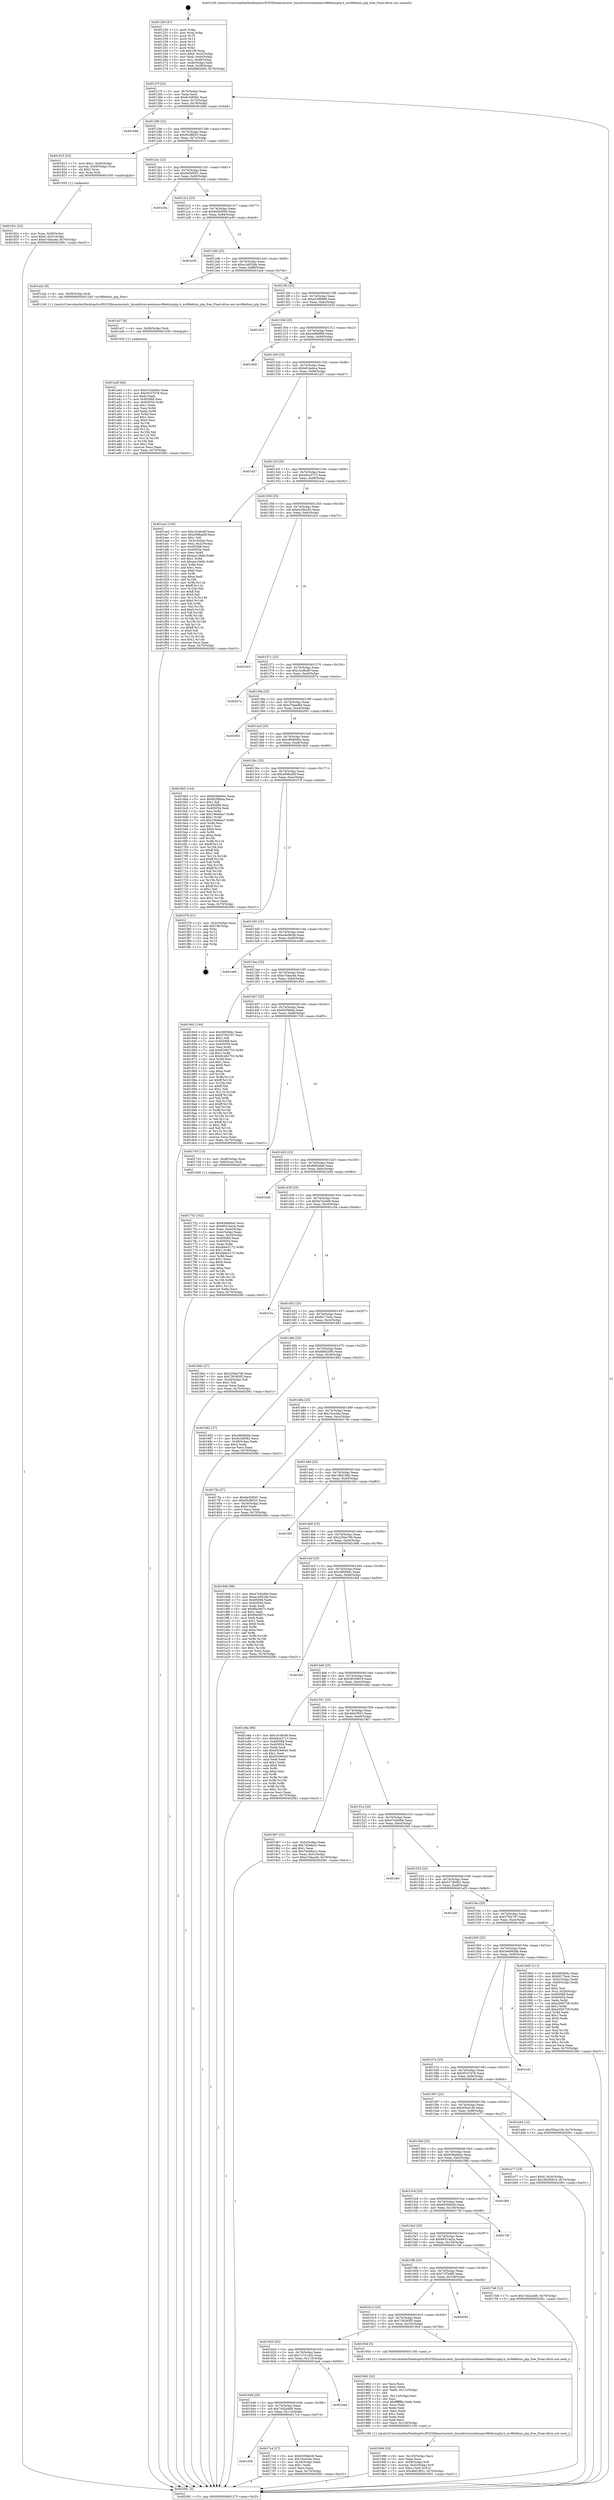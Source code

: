 digraph "0x401250" {
  label = "0x401250 (/mnt/c/Users/mathe/Desktop/tcc/POCII/binaries/extr_linuxdriversnetdsamv88e6xxxptp.h_mv88e6xxx_ptp_free_Final-ollvm.out::main(0))"
  labelloc = "t"
  node[shape=record]

  Entry [label="",width=0.3,height=0.3,shape=circle,fillcolor=black,style=filled]
  "0x40127f" [label="{
     0x40127f [23]\l
     | [instrs]\l
     &nbsp;&nbsp;0x40127f \<+3\>: mov -0x70(%rbp),%eax\l
     &nbsp;&nbsp;0x401282 \<+2\>: mov %eax,%ecx\l
     &nbsp;&nbsp;0x401284 \<+6\>: sub $0x8c3df382,%ecx\l
     &nbsp;&nbsp;0x40128a \<+3\>: mov %eax,-0x74(%rbp)\l
     &nbsp;&nbsp;0x40128d \<+3\>: mov %ecx,-0x78(%rbp)\l
     &nbsp;&nbsp;0x401290 \<+6\>: je 000000000040169d \<main+0x44d\>\l
  }"]
  "0x40169d" [label="{
     0x40169d\l
  }", style=dashed]
  "0x401296" [label="{
     0x401296 [22]\l
     | [instrs]\l
     &nbsp;&nbsp;0x401296 \<+5\>: jmp 000000000040129b \<main+0x4b\>\l
     &nbsp;&nbsp;0x40129b \<+3\>: mov -0x74(%rbp),%eax\l
     &nbsp;&nbsp;0x40129e \<+5\>: sub $0x95cf8053,%eax\l
     &nbsp;&nbsp;0x4012a3 \<+3\>: mov %eax,-0x7c(%rbp)\l
     &nbsp;&nbsp;0x4012a6 \<+6\>: je 0000000000401815 \<main+0x5c5\>\l
  }"]
  Exit [label="",width=0.3,height=0.3,shape=circle,fillcolor=black,style=filled,peripheries=2]
  "0x401815" [label="{
     0x401815 [23]\l
     | [instrs]\l
     &nbsp;&nbsp;0x401815 \<+7\>: movl $0x1,-0x50(%rbp)\l
     &nbsp;&nbsp;0x40181c \<+4\>: movslq -0x50(%rbp),%rax\l
     &nbsp;&nbsp;0x401820 \<+4\>: shl $0x2,%rax\l
     &nbsp;&nbsp;0x401824 \<+3\>: mov %rax,%rdi\l
     &nbsp;&nbsp;0x401827 \<+5\>: call 0000000000401050 \<malloc@plt\>\l
     | [calls]\l
     &nbsp;&nbsp;0x401050 \{1\} (unknown)\l
  }"]
  "0x4012ac" [label="{
     0x4012ac [22]\l
     | [instrs]\l
     &nbsp;&nbsp;0x4012ac \<+5\>: jmp 00000000004012b1 \<main+0x61\>\l
     &nbsp;&nbsp;0x4012b1 \<+3\>: mov -0x74(%rbp),%eax\l
     &nbsp;&nbsp;0x4012b4 \<+5\>: sub $0x9a5095f1,%eax\l
     &nbsp;&nbsp;0x4012b9 \<+3\>: mov %eax,-0x80(%rbp)\l
     &nbsp;&nbsp;0x4012bc \<+6\>: je 0000000000401e5a \<main+0xc0a\>\l
  }"]
  "0x401a40" [label="{
     0x401a40 [84]\l
     | [instrs]\l
     &nbsp;&nbsp;0x401a40 \<+5\>: mov $0x47e2bd0e,%eax\l
     &nbsp;&nbsp;0x401a45 \<+5\>: mov $0x5f107b78,%ecx\l
     &nbsp;&nbsp;0x401a4a \<+2\>: xor %edx,%edx\l
     &nbsp;&nbsp;0x401a4c \<+7\>: mov 0x405068,%esi\l
     &nbsp;&nbsp;0x401a53 \<+8\>: mov 0x405054,%r8d\l
     &nbsp;&nbsp;0x401a5b \<+3\>: sub $0x1,%edx\l
     &nbsp;&nbsp;0x401a5e \<+3\>: mov %esi,%r9d\l
     &nbsp;&nbsp;0x401a61 \<+3\>: add %edx,%r9d\l
     &nbsp;&nbsp;0x401a64 \<+4\>: imul %r9d,%esi\l
     &nbsp;&nbsp;0x401a68 \<+3\>: and $0x1,%esi\l
     &nbsp;&nbsp;0x401a6b \<+3\>: cmp $0x0,%esi\l
     &nbsp;&nbsp;0x401a6e \<+4\>: sete %r10b\l
     &nbsp;&nbsp;0x401a72 \<+4\>: cmp $0xa,%r8d\l
     &nbsp;&nbsp;0x401a76 \<+4\>: setl %r11b\l
     &nbsp;&nbsp;0x401a7a \<+3\>: mov %r10b,%bl\l
     &nbsp;&nbsp;0x401a7d \<+3\>: and %r11b,%bl\l
     &nbsp;&nbsp;0x401a80 \<+3\>: xor %r11b,%r10b\l
     &nbsp;&nbsp;0x401a83 \<+3\>: or %r10b,%bl\l
     &nbsp;&nbsp;0x401a86 \<+3\>: test $0x1,%bl\l
     &nbsp;&nbsp;0x401a89 \<+3\>: cmovne %ecx,%eax\l
     &nbsp;&nbsp;0x401a8c \<+3\>: mov %eax,-0x70(%rbp)\l
     &nbsp;&nbsp;0x401a8f \<+5\>: jmp 0000000000402081 \<main+0xe31\>\l
  }"]
  "0x401e5a" [label="{
     0x401e5a\l
  }", style=dashed]
  "0x4012c2" [label="{
     0x4012c2 [25]\l
     | [instrs]\l
     &nbsp;&nbsp;0x4012c2 \<+5\>: jmp 00000000004012c7 \<main+0x77\>\l
     &nbsp;&nbsp;0x4012c7 \<+3\>: mov -0x74(%rbp),%eax\l
     &nbsp;&nbsp;0x4012ca \<+5\>: sub $0x9e5b5f30,%eax\l
     &nbsp;&nbsp;0x4012cf \<+6\>: mov %eax,-0x84(%rbp)\l
     &nbsp;&nbsp;0x4012d5 \<+6\>: je 0000000000401e30 \<main+0xbe0\>\l
  }"]
  "0x401a37" [label="{
     0x401a37 [9]\l
     | [instrs]\l
     &nbsp;&nbsp;0x401a37 \<+4\>: mov -0x58(%rbp),%rdi\l
     &nbsp;&nbsp;0x401a3b \<+5\>: call 0000000000401030 \<free@plt\>\l
     | [calls]\l
     &nbsp;&nbsp;0x401030 \{1\} (unknown)\l
  }"]
  "0x401e30" [label="{
     0x401e30\l
  }", style=dashed]
  "0x4012db" [label="{
     0x4012db [25]\l
     | [instrs]\l
     &nbsp;&nbsp;0x4012db \<+5\>: jmp 00000000004012e0 \<main+0x90\>\l
     &nbsp;&nbsp;0x4012e0 \<+3\>: mov -0x74(%rbp),%eax\l
     &nbsp;&nbsp;0x4012e3 \<+5\>: sub $0xa1e952db,%eax\l
     &nbsp;&nbsp;0x4012e8 \<+6\>: mov %eax,-0x88(%rbp)\l
     &nbsp;&nbsp;0x4012ee \<+6\>: je 0000000000401a2e \<main+0x7de\>\l
  }"]
  "0x401996" [label="{
     0x401996 [33]\l
     | [instrs]\l
     &nbsp;&nbsp;0x401996 \<+6\>: mov -0x120(%rbp),%ecx\l
     &nbsp;&nbsp;0x40199c \<+3\>: imul %eax,%ecx\l
     &nbsp;&nbsp;0x40199f \<+4\>: mov -0x58(%rbp),%r8\l
     &nbsp;&nbsp;0x4019a3 \<+4\>: movslq -0x5c(%rbp),%r9\l
     &nbsp;&nbsp;0x4019a7 \<+4\>: mov %ecx,(%r8,%r9,4)\l
     &nbsp;&nbsp;0x4019ab \<+7\>: movl $0x46d1f831,-0x70(%rbp)\l
     &nbsp;&nbsp;0x4019b2 \<+5\>: jmp 0000000000402081 \<main+0xe31\>\l
  }"]
  "0x401a2e" [label="{
     0x401a2e [9]\l
     | [instrs]\l
     &nbsp;&nbsp;0x401a2e \<+4\>: mov -0x58(%rbp),%rdi\l
     &nbsp;&nbsp;0x401a32 \<+5\>: call 0000000000401240 \<mv88e6xxx_ptp_free\>\l
     | [calls]\l
     &nbsp;&nbsp;0x401240 \{1\} (/mnt/c/Users/mathe/Desktop/tcc/POCII/binaries/extr_linuxdriversnetdsamv88e6xxxptp.h_mv88e6xxx_ptp_free_Final-ollvm.out::mv88e6xxx_ptp_free)\l
  }"]
  "0x4012f4" [label="{
     0x4012f4 [25]\l
     | [instrs]\l
     &nbsp;&nbsp;0x4012f4 \<+5\>: jmp 00000000004012f9 \<main+0xa9\>\l
     &nbsp;&nbsp;0x4012f9 \<+3\>: mov -0x74(%rbp),%eax\l
     &nbsp;&nbsp;0x4012fc \<+5\>: sub $0xa5388998,%eax\l
     &nbsp;&nbsp;0x401301 \<+6\>: mov %eax,-0x8c(%rbp)\l
     &nbsp;&nbsp;0x401307 \<+6\>: je 0000000000401d33 \<main+0xae3\>\l
  }"]
  "0x401962" [label="{
     0x401962 [52]\l
     | [instrs]\l
     &nbsp;&nbsp;0x401962 \<+2\>: xor %ecx,%ecx\l
     &nbsp;&nbsp;0x401964 \<+5\>: mov $0x2,%edx\l
     &nbsp;&nbsp;0x401969 \<+6\>: mov %edx,-0x11c(%rbp)\l
     &nbsp;&nbsp;0x40196f \<+1\>: cltd\l
     &nbsp;&nbsp;0x401970 \<+6\>: mov -0x11c(%rbp),%esi\l
     &nbsp;&nbsp;0x401976 \<+2\>: idiv %esi\l
     &nbsp;&nbsp;0x401978 \<+6\>: imul $0xfffffffe,%edx,%edx\l
     &nbsp;&nbsp;0x40197e \<+2\>: mov %ecx,%edi\l
     &nbsp;&nbsp;0x401980 \<+2\>: sub %edx,%edi\l
     &nbsp;&nbsp;0x401982 \<+2\>: mov %ecx,%edx\l
     &nbsp;&nbsp;0x401984 \<+3\>: sub $0x1,%edx\l
     &nbsp;&nbsp;0x401987 \<+2\>: add %edx,%edi\l
     &nbsp;&nbsp;0x401989 \<+2\>: sub %edi,%ecx\l
     &nbsp;&nbsp;0x40198b \<+6\>: mov %ecx,-0x120(%rbp)\l
     &nbsp;&nbsp;0x401991 \<+5\>: call 0000000000401160 \<next_i\>\l
     | [calls]\l
     &nbsp;&nbsp;0x401160 \{1\} (/mnt/c/Users/mathe/Desktop/tcc/POCII/binaries/extr_linuxdriversnetdsamv88e6xxxptp.h_mv88e6xxx_ptp_free_Final-ollvm.out::next_i)\l
  }"]
  "0x401d33" [label="{
     0x401d33\l
  }", style=dashed]
  "0x40130d" [label="{
     0x40130d [25]\l
     | [instrs]\l
     &nbsp;&nbsp;0x40130d \<+5\>: jmp 0000000000401312 \<main+0xc2\>\l
     &nbsp;&nbsp;0x401312 \<+3\>: mov -0x74(%rbp),%eax\l
     &nbsp;&nbsp;0x401315 \<+5\>: sub $0xae9fd986,%eax\l
     &nbsp;&nbsp;0x40131a \<+6\>: mov %eax,-0x90(%rbp)\l
     &nbsp;&nbsp;0x401320 \<+6\>: je 0000000000401bb9 \<main+0x969\>\l
  }"]
  "0x40182c" [label="{
     0x40182c [23]\l
     | [instrs]\l
     &nbsp;&nbsp;0x40182c \<+4\>: mov %rax,-0x58(%rbp)\l
     &nbsp;&nbsp;0x401830 \<+7\>: movl $0x0,-0x5c(%rbp)\l
     &nbsp;&nbsp;0x401837 \<+7\>: movl $0xe7d4acdd,-0x70(%rbp)\l
     &nbsp;&nbsp;0x40183e \<+5\>: jmp 0000000000402081 \<main+0xe31\>\l
  }"]
  "0x401bb9" [label="{
     0x401bb9\l
  }", style=dashed]
  "0x401326" [label="{
     0x401326 [25]\l
     | [instrs]\l
     &nbsp;&nbsp;0x401326 \<+5\>: jmp 000000000040132b \<main+0xdb\>\l
     &nbsp;&nbsp;0x40132b \<+3\>: mov -0x74(%rbp),%eax\l
     &nbsp;&nbsp;0x40132e \<+5\>: sub $0xb81be6ca,%eax\l
     &nbsp;&nbsp;0x401333 \<+6\>: mov %eax,-0x94(%rbp)\l
     &nbsp;&nbsp;0x401339 \<+6\>: je 0000000000401d27 \<main+0xad7\>\l
  }"]
  "0x40165f" [label="{
     0x40165f\l
  }", style=dashed]
  "0x401d27" [label="{
     0x401d27\l
  }", style=dashed]
  "0x40133f" [label="{
     0x40133f [25]\l
     | [instrs]\l
     &nbsp;&nbsp;0x40133f \<+5\>: jmp 0000000000401344 \<main+0xf4\>\l
     &nbsp;&nbsp;0x401344 \<+3\>: mov -0x74(%rbp),%eax\l
     &nbsp;&nbsp;0x401347 \<+5\>: sub $0xb9ce3713,%eax\l
     &nbsp;&nbsp;0x40134c \<+6\>: mov %eax,-0x98(%rbp)\l
     &nbsp;&nbsp;0x401352 \<+6\>: je 0000000000401ee2 \<main+0xc92\>\l
  }"]
  "0x4017c4" [label="{
     0x4017c4 [27]\l
     | [instrs]\l
     &nbsp;&nbsp;0x4017c4 \<+5\>: mov $0x6559de36,%eax\l
     &nbsp;&nbsp;0x4017c9 \<+5\>: mov $0x16ce3da,%ecx\l
     &nbsp;&nbsp;0x4017ce \<+3\>: mov -0x34(%rbp),%edx\l
     &nbsp;&nbsp;0x4017d1 \<+3\>: cmp $0x1,%edx\l
     &nbsp;&nbsp;0x4017d4 \<+3\>: cmovl %ecx,%eax\l
     &nbsp;&nbsp;0x4017d7 \<+3\>: mov %eax,-0x70(%rbp)\l
     &nbsp;&nbsp;0x4017da \<+5\>: jmp 0000000000402081 \<main+0xe31\>\l
  }"]
  "0x401ee2" [label="{
     0x401ee2 [150]\l
     | [instrs]\l
     &nbsp;&nbsp;0x401ee2 \<+5\>: mov $0xc3cdfcd9,%eax\l
     &nbsp;&nbsp;0x401ee7 \<+5\>: mov $0xe098ad5f,%ecx\l
     &nbsp;&nbsp;0x401eec \<+2\>: mov $0x1,%dl\l
     &nbsp;&nbsp;0x401eee \<+3\>: mov -0x3c(%rbp),%esi\l
     &nbsp;&nbsp;0x401ef1 \<+3\>: mov %esi,-0x2c(%rbp)\l
     &nbsp;&nbsp;0x401ef4 \<+7\>: mov 0x405068,%esi\l
     &nbsp;&nbsp;0x401efb \<+7\>: mov 0x405054,%edi\l
     &nbsp;&nbsp;0x401f02 \<+3\>: mov %esi,%r8d\l
     &nbsp;&nbsp;0x401f05 \<+7\>: add $0xace1f4db,%r8d\l
     &nbsp;&nbsp;0x401f0c \<+4\>: sub $0x1,%r8d\l
     &nbsp;&nbsp;0x401f10 \<+7\>: sub $0xace1f4db,%r8d\l
     &nbsp;&nbsp;0x401f17 \<+4\>: imul %r8d,%esi\l
     &nbsp;&nbsp;0x401f1b \<+3\>: and $0x1,%esi\l
     &nbsp;&nbsp;0x401f1e \<+3\>: cmp $0x0,%esi\l
     &nbsp;&nbsp;0x401f21 \<+4\>: sete %r9b\l
     &nbsp;&nbsp;0x401f25 \<+3\>: cmp $0xa,%edi\l
     &nbsp;&nbsp;0x401f28 \<+4\>: setl %r10b\l
     &nbsp;&nbsp;0x401f2c \<+3\>: mov %r9b,%r11b\l
     &nbsp;&nbsp;0x401f2f \<+4\>: xor $0xff,%r11b\l
     &nbsp;&nbsp;0x401f33 \<+3\>: mov %r10b,%bl\l
     &nbsp;&nbsp;0x401f36 \<+3\>: xor $0xff,%bl\l
     &nbsp;&nbsp;0x401f39 \<+3\>: xor $0x0,%dl\l
     &nbsp;&nbsp;0x401f3c \<+3\>: mov %r11b,%r14b\l
     &nbsp;&nbsp;0x401f3f \<+4\>: and $0x0,%r14b\l
     &nbsp;&nbsp;0x401f43 \<+3\>: and %dl,%r9b\l
     &nbsp;&nbsp;0x401f46 \<+3\>: mov %bl,%r15b\l
     &nbsp;&nbsp;0x401f49 \<+4\>: and $0x0,%r15b\l
     &nbsp;&nbsp;0x401f4d \<+3\>: and %dl,%r10b\l
     &nbsp;&nbsp;0x401f50 \<+3\>: or %r9b,%r14b\l
     &nbsp;&nbsp;0x401f53 \<+3\>: or %r10b,%r15b\l
     &nbsp;&nbsp;0x401f56 \<+3\>: xor %r15b,%r14b\l
     &nbsp;&nbsp;0x401f59 \<+3\>: or %bl,%r11b\l
     &nbsp;&nbsp;0x401f5c \<+4\>: xor $0xff,%r11b\l
     &nbsp;&nbsp;0x401f60 \<+3\>: or $0x0,%dl\l
     &nbsp;&nbsp;0x401f63 \<+3\>: and %dl,%r11b\l
     &nbsp;&nbsp;0x401f66 \<+3\>: or %r11b,%r14b\l
     &nbsp;&nbsp;0x401f69 \<+4\>: test $0x1,%r14b\l
     &nbsp;&nbsp;0x401f6d \<+3\>: cmovne %ecx,%eax\l
     &nbsp;&nbsp;0x401f70 \<+3\>: mov %eax,-0x70(%rbp)\l
     &nbsp;&nbsp;0x401f73 \<+5\>: jmp 0000000000402081 \<main+0xe31\>\l
  }"]
  "0x401358" [label="{
     0x401358 [25]\l
     | [instrs]\l
     &nbsp;&nbsp;0x401358 \<+5\>: jmp 000000000040135d \<main+0x10d\>\l
     &nbsp;&nbsp;0x40135d \<+3\>: mov -0x74(%rbp),%eax\l
     &nbsp;&nbsp;0x401360 \<+5\>: sub $0xbc29e345,%eax\l
     &nbsp;&nbsp;0x401365 \<+6\>: mov %eax,-0x9c(%rbp)\l
     &nbsp;&nbsp;0x40136b \<+6\>: je 0000000000401dc3 \<main+0xb73\>\l
  }"]
  "0x401646" [label="{
     0x401646 [25]\l
     | [instrs]\l
     &nbsp;&nbsp;0x401646 \<+5\>: jmp 000000000040164b \<main+0x3fb\>\l
     &nbsp;&nbsp;0x40164b \<+3\>: mov -0x74(%rbp),%eax\l
     &nbsp;&nbsp;0x40164e \<+5\>: sub $0x7d42a4d6,%eax\l
     &nbsp;&nbsp;0x401653 \<+6\>: mov %eax,-0x114(%rbp)\l
     &nbsp;&nbsp;0x401659 \<+6\>: je 00000000004017c4 \<main+0x574\>\l
  }"]
  "0x401dc3" [label="{
     0x401dc3\l
  }", style=dashed]
  "0x401371" [label="{
     0x401371 [25]\l
     | [instrs]\l
     &nbsp;&nbsp;0x401371 \<+5\>: jmp 0000000000401376 \<main+0x126\>\l
     &nbsp;&nbsp;0x401376 \<+3\>: mov -0x74(%rbp),%eax\l
     &nbsp;&nbsp;0x401379 \<+5\>: sub $0xc3cdfcd9,%eax\l
     &nbsp;&nbsp;0x40137e \<+6\>: mov %eax,-0xa0(%rbp)\l
     &nbsp;&nbsp;0x401384 \<+6\>: je 000000000040207a \<main+0xe2a\>\l
  }"]
  "0x401bad" [label="{
     0x401bad\l
  }", style=dashed]
  "0x40207a" [label="{
     0x40207a\l
  }", style=dashed]
  "0x40138a" [label="{
     0x40138a [25]\l
     | [instrs]\l
     &nbsp;&nbsp;0x40138a \<+5\>: jmp 000000000040138f \<main+0x13f\>\l
     &nbsp;&nbsp;0x40138f \<+3\>: mov -0x74(%rbp),%eax\l
     &nbsp;&nbsp;0x401392 \<+5\>: sub $0xc70aad9d,%eax\l
     &nbsp;&nbsp;0x401397 \<+6\>: mov %eax,-0xa4(%rbp)\l
     &nbsp;&nbsp;0x40139d \<+6\>: je 0000000000402001 \<main+0xdb1\>\l
  }"]
  "0x40162d" [label="{
     0x40162d [25]\l
     | [instrs]\l
     &nbsp;&nbsp;0x40162d \<+5\>: jmp 0000000000401632 \<main+0x3e2\>\l
     &nbsp;&nbsp;0x401632 \<+3\>: mov -0x74(%rbp),%eax\l
     &nbsp;&nbsp;0x401635 \<+5\>: sub $0x7c7514cb,%eax\l
     &nbsp;&nbsp;0x40163a \<+6\>: mov %eax,-0x110(%rbp)\l
     &nbsp;&nbsp;0x401640 \<+6\>: je 0000000000401bad \<main+0x95d\>\l
  }"]
  "0x402001" [label="{
     0x402001\l
  }", style=dashed]
  "0x4013a3" [label="{
     0x4013a3 [25]\l
     | [instrs]\l
     &nbsp;&nbsp;0x4013a3 \<+5\>: jmp 00000000004013a8 \<main+0x158\>\l
     &nbsp;&nbsp;0x4013a8 \<+3\>: mov -0x74(%rbp),%eax\l
     &nbsp;&nbsp;0x4013ab \<+5\>: sub $0xc8640d0e,%eax\l
     &nbsp;&nbsp;0x4013b0 \<+6\>: mov %eax,-0xa8(%rbp)\l
     &nbsp;&nbsp;0x4013b6 \<+6\>: je 00000000004016b5 \<main+0x465\>\l
  }"]
  "0x40195d" [label="{
     0x40195d [5]\l
     | [instrs]\l
     &nbsp;&nbsp;0x40195d \<+5\>: call 0000000000401160 \<next_i\>\l
     | [calls]\l
     &nbsp;&nbsp;0x401160 \{1\} (/mnt/c/Users/mathe/Desktop/tcc/POCII/binaries/extr_linuxdriversnetdsamv88e6xxxptp.h_mv88e6xxx_ptp_free_Final-ollvm.out::next_i)\l
  }"]
  "0x4016b5" [label="{
     0x4016b5 [144]\l
     | [instrs]\l
     &nbsp;&nbsp;0x4016b5 \<+5\>: mov $0x638ab64c,%eax\l
     &nbsp;&nbsp;0x4016ba \<+5\>: mov $0xf42f9d4a,%ecx\l
     &nbsp;&nbsp;0x4016bf \<+2\>: mov $0x1,%dl\l
     &nbsp;&nbsp;0x4016c1 \<+7\>: mov 0x405068,%esi\l
     &nbsp;&nbsp;0x4016c8 \<+7\>: mov 0x405054,%edi\l
     &nbsp;&nbsp;0x4016cf \<+3\>: mov %esi,%r8d\l
     &nbsp;&nbsp;0x4016d2 \<+7\>: add $0x106a8aa7,%r8d\l
     &nbsp;&nbsp;0x4016d9 \<+4\>: sub $0x1,%r8d\l
     &nbsp;&nbsp;0x4016dd \<+7\>: sub $0x106a8aa7,%r8d\l
     &nbsp;&nbsp;0x4016e4 \<+4\>: imul %r8d,%esi\l
     &nbsp;&nbsp;0x4016e8 \<+3\>: and $0x1,%esi\l
     &nbsp;&nbsp;0x4016eb \<+3\>: cmp $0x0,%esi\l
     &nbsp;&nbsp;0x4016ee \<+4\>: sete %r9b\l
     &nbsp;&nbsp;0x4016f2 \<+3\>: cmp $0xa,%edi\l
     &nbsp;&nbsp;0x4016f5 \<+4\>: setl %r10b\l
     &nbsp;&nbsp;0x4016f9 \<+3\>: mov %r9b,%r11b\l
     &nbsp;&nbsp;0x4016fc \<+4\>: xor $0xff,%r11b\l
     &nbsp;&nbsp;0x401700 \<+3\>: mov %r10b,%bl\l
     &nbsp;&nbsp;0x401703 \<+3\>: xor $0xff,%bl\l
     &nbsp;&nbsp;0x401706 \<+3\>: xor $0x1,%dl\l
     &nbsp;&nbsp;0x401709 \<+3\>: mov %r11b,%r14b\l
     &nbsp;&nbsp;0x40170c \<+4\>: and $0xff,%r14b\l
     &nbsp;&nbsp;0x401710 \<+3\>: and %dl,%r9b\l
     &nbsp;&nbsp;0x401713 \<+3\>: mov %bl,%r15b\l
     &nbsp;&nbsp;0x401716 \<+4\>: and $0xff,%r15b\l
     &nbsp;&nbsp;0x40171a \<+3\>: and %dl,%r10b\l
     &nbsp;&nbsp;0x40171d \<+3\>: or %r9b,%r14b\l
     &nbsp;&nbsp;0x401720 \<+3\>: or %r10b,%r15b\l
     &nbsp;&nbsp;0x401723 \<+3\>: xor %r15b,%r14b\l
     &nbsp;&nbsp;0x401726 \<+3\>: or %bl,%r11b\l
     &nbsp;&nbsp;0x401729 \<+4\>: xor $0xff,%r11b\l
     &nbsp;&nbsp;0x40172d \<+3\>: or $0x1,%dl\l
     &nbsp;&nbsp;0x401730 \<+3\>: and %dl,%r11b\l
     &nbsp;&nbsp;0x401733 \<+3\>: or %r11b,%r14b\l
     &nbsp;&nbsp;0x401736 \<+4\>: test $0x1,%r14b\l
     &nbsp;&nbsp;0x40173a \<+3\>: cmovne %ecx,%eax\l
     &nbsp;&nbsp;0x40173d \<+3\>: mov %eax,-0x70(%rbp)\l
     &nbsp;&nbsp;0x401740 \<+5\>: jmp 0000000000402081 \<main+0xe31\>\l
  }"]
  "0x4013bc" [label="{
     0x4013bc [25]\l
     | [instrs]\l
     &nbsp;&nbsp;0x4013bc \<+5\>: jmp 00000000004013c1 \<main+0x171\>\l
     &nbsp;&nbsp;0x4013c1 \<+3\>: mov -0x74(%rbp),%eax\l
     &nbsp;&nbsp;0x4013c4 \<+5\>: sub $0xe098ad5f,%eax\l
     &nbsp;&nbsp;0x4013c9 \<+6\>: mov %eax,-0xac(%rbp)\l
     &nbsp;&nbsp;0x4013cf \<+6\>: je 0000000000401f78 \<main+0xd28\>\l
  }"]
  "0x401614" [label="{
     0x401614 [25]\l
     | [instrs]\l
     &nbsp;&nbsp;0x401614 \<+5\>: jmp 0000000000401619 \<main+0x3c9\>\l
     &nbsp;&nbsp;0x401619 \<+3\>: mov -0x74(%rbp),%eax\l
     &nbsp;&nbsp;0x40161c \<+5\>: sub $0x726365f5,%eax\l
     &nbsp;&nbsp;0x401621 \<+6\>: mov %eax,-0x10c(%rbp)\l
     &nbsp;&nbsp;0x401627 \<+6\>: je 000000000040195d \<main+0x70d\>\l
  }"]
  "0x401f78" [label="{
     0x401f78 [21]\l
     | [instrs]\l
     &nbsp;&nbsp;0x401f78 \<+3\>: mov -0x2c(%rbp),%eax\l
     &nbsp;&nbsp;0x401f7b \<+7\>: add $0x108,%rsp\l
     &nbsp;&nbsp;0x401f82 \<+1\>: pop %rbx\l
     &nbsp;&nbsp;0x401f83 \<+2\>: pop %r12\l
     &nbsp;&nbsp;0x401f85 \<+2\>: pop %r13\l
     &nbsp;&nbsp;0x401f87 \<+2\>: pop %r14\l
     &nbsp;&nbsp;0x401f89 \<+2\>: pop %r15\l
     &nbsp;&nbsp;0x401f8b \<+1\>: pop %rbp\l
     &nbsp;&nbsp;0x401f8c \<+1\>: ret\l
  }"]
  "0x4013d5" [label="{
     0x4013d5 [25]\l
     | [instrs]\l
     &nbsp;&nbsp;0x4013d5 \<+5\>: jmp 00000000004013da \<main+0x18a\>\l
     &nbsp;&nbsp;0x4013da \<+3\>: mov -0x74(%rbp),%eax\l
     &nbsp;&nbsp;0x4013dd \<+5\>: sub $0xe4e99cfd,%eax\l
     &nbsp;&nbsp;0x4013e2 \<+6\>: mov %eax,-0xb0(%rbp)\l
     &nbsp;&nbsp;0x4013e8 \<+6\>: je 0000000000401e66 \<main+0xc16\>\l
  }"]
  "0x40205b" [label="{
     0x40205b\l
  }", style=dashed]
  "0x401e66" [label="{
     0x401e66\l
  }", style=dashed]
  "0x4013ee" [label="{
     0x4013ee [25]\l
     | [instrs]\l
     &nbsp;&nbsp;0x4013ee \<+5\>: jmp 00000000004013f3 \<main+0x1a3\>\l
     &nbsp;&nbsp;0x4013f3 \<+3\>: mov -0x74(%rbp),%eax\l
     &nbsp;&nbsp;0x4013f6 \<+5\>: sub $0xe7d4acdd,%eax\l
     &nbsp;&nbsp;0x4013fb \<+6\>: mov %eax,-0xb4(%rbp)\l
     &nbsp;&nbsp;0x401401 \<+6\>: je 0000000000401843 \<main+0x5f3\>\l
  }"]
  "0x4015fb" [label="{
     0x4015fb [25]\l
     | [instrs]\l
     &nbsp;&nbsp;0x4015fb \<+5\>: jmp 0000000000401600 \<main+0x3b0\>\l
     &nbsp;&nbsp;0x401600 \<+3\>: mov -0x74(%rbp),%eax\l
     &nbsp;&nbsp;0x401603 \<+5\>: sub $0x71f7e6f5,%eax\l
     &nbsp;&nbsp;0x401608 \<+6\>: mov %eax,-0x108(%rbp)\l
     &nbsp;&nbsp;0x40160e \<+6\>: je 000000000040205b \<main+0xe0b\>\l
  }"]
  "0x401843" [label="{
     0x401843 [144]\l
     | [instrs]\l
     &nbsp;&nbsp;0x401843 \<+5\>: mov $0x36f3fd4c,%eax\l
     &nbsp;&nbsp;0x401848 \<+5\>: mov $0x57f2e767,%ecx\l
     &nbsp;&nbsp;0x40184d \<+2\>: mov $0x1,%dl\l
     &nbsp;&nbsp;0x40184f \<+7\>: mov 0x405068,%esi\l
     &nbsp;&nbsp;0x401856 \<+7\>: mov 0x405054,%edi\l
     &nbsp;&nbsp;0x40185d \<+3\>: mov %esi,%r8d\l
     &nbsp;&nbsp;0x401860 \<+7\>: add $0x82482753,%r8d\l
     &nbsp;&nbsp;0x401867 \<+4\>: sub $0x1,%r8d\l
     &nbsp;&nbsp;0x40186b \<+7\>: sub $0x82482753,%r8d\l
     &nbsp;&nbsp;0x401872 \<+4\>: imul %r8d,%esi\l
     &nbsp;&nbsp;0x401876 \<+3\>: and $0x1,%esi\l
     &nbsp;&nbsp;0x401879 \<+3\>: cmp $0x0,%esi\l
     &nbsp;&nbsp;0x40187c \<+4\>: sete %r9b\l
     &nbsp;&nbsp;0x401880 \<+3\>: cmp $0xa,%edi\l
     &nbsp;&nbsp;0x401883 \<+4\>: setl %r10b\l
     &nbsp;&nbsp;0x401887 \<+3\>: mov %r9b,%r11b\l
     &nbsp;&nbsp;0x40188a \<+4\>: xor $0xff,%r11b\l
     &nbsp;&nbsp;0x40188e \<+3\>: mov %r10b,%bl\l
     &nbsp;&nbsp;0x401891 \<+3\>: xor $0xff,%bl\l
     &nbsp;&nbsp;0x401894 \<+3\>: xor $0x1,%dl\l
     &nbsp;&nbsp;0x401897 \<+3\>: mov %r11b,%r14b\l
     &nbsp;&nbsp;0x40189a \<+4\>: and $0xff,%r14b\l
     &nbsp;&nbsp;0x40189e \<+3\>: and %dl,%r9b\l
     &nbsp;&nbsp;0x4018a1 \<+3\>: mov %bl,%r15b\l
     &nbsp;&nbsp;0x4018a4 \<+4\>: and $0xff,%r15b\l
     &nbsp;&nbsp;0x4018a8 \<+3\>: and %dl,%r10b\l
     &nbsp;&nbsp;0x4018ab \<+3\>: or %r9b,%r14b\l
     &nbsp;&nbsp;0x4018ae \<+3\>: or %r10b,%r15b\l
     &nbsp;&nbsp;0x4018b1 \<+3\>: xor %r15b,%r14b\l
     &nbsp;&nbsp;0x4018b4 \<+3\>: or %bl,%r11b\l
     &nbsp;&nbsp;0x4018b7 \<+4\>: xor $0xff,%r11b\l
     &nbsp;&nbsp;0x4018bb \<+3\>: or $0x1,%dl\l
     &nbsp;&nbsp;0x4018be \<+3\>: and %dl,%r11b\l
     &nbsp;&nbsp;0x4018c1 \<+3\>: or %r11b,%r14b\l
     &nbsp;&nbsp;0x4018c4 \<+4\>: test $0x1,%r14b\l
     &nbsp;&nbsp;0x4018c8 \<+3\>: cmovne %ecx,%eax\l
     &nbsp;&nbsp;0x4018cb \<+3\>: mov %eax,-0x70(%rbp)\l
     &nbsp;&nbsp;0x4018ce \<+5\>: jmp 0000000000402081 \<main+0xe31\>\l
  }"]
  "0x401407" [label="{
     0x401407 [25]\l
     | [instrs]\l
     &nbsp;&nbsp;0x401407 \<+5\>: jmp 000000000040140c \<main+0x1bc\>\l
     &nbsp;&nbsp;0x40140c \<+3\>: mov -0x74(%rbp),%eax\l
     &nbsp;&nbsp;0x40140f \<+5\>: sub $0xf42f9d4a,%eax\l
     &nbsp;&nbsp;0x401414 \<+6\>: mov %eax,-0xb8(%rbp)\l
     &nbsp;&nbsp;0x40141a \<+6\>: je 0000000000401745 \<main+0x4f5\>\l
  }"]
  "0x4017b8" [label="{
     0x4017b8 [12]\l
     | [instrs]\l
     &nbsp;&nbsp;0x4017b8 \<+7\>: movl $0x7d42a4d6,-0x70(%rbp)\l
     &nbsp;&nbsp;0x4017bf \<+5\>: jmp 0000000000402081 \<main+0xe31\>\l
  }"]
  "0x401745" [label="{
     0x401745 [13]\l
     | [instrs]\l
     &nbsp;&nbsp;0x401745 \<+4\>: mov -0x48(%rbp),%rax\l
     &nbsp;&nbsp;0x401749 \<+4\>: mov 0x8(%rax),%rdi\l
     &nbsp;&nbsp;0x40174d \<+5\>: call 0000000000401060 \<atoi@plt\>\l
     | [calls]\l
     &nbsp;&nbsp;0x401060 \{1\} (unknown)\l
  }"]
  "0x401420" [label="{
     0x401420 [25]\l
     | [instrs]\l
     &nbsp;&nbsp;0x401420 \<+5\>: jmp 0000000000401425 \<main+0x1d5\>\l
     &nbsp;&nbsp;0x401425 \<+3\>: mov -0x74(%rbp),%eax\l
     &nbsp;&nbsp;0x401428 \<+5\>: sub $0xf695afa0,%eax\l
     &nbsp;&nbsp;0x40142d \<+6\>: mov %eax,-0xbc(%rbp)\l
     &nbsp;&nbsp;0x401433 \<+6\>: je 0000000000401bd4 \<main+0x984\>\l
  }"]
  "0x4015e2" [label="{
     0x4015e2 [25]\l
     | [instrs]\l
     &nbsp;&nbsp;0x4015e2 \<+5\>: jmp 00000000004015e7 \<main+0x397\>\l
     &nbsp;&nbsp;0x4015e7 \<+3\>: mov -0x74(%rbp),%eax\l
     &nbsp;&nbsp;0x4015ea \<+5\>: sub $0x66314a2a,%eax\l
     &nbsp;&nbsp;0x4015ef \<+6\>: mov %eax,-0x104(%rbp)\l
     &nbsp;&nbsp;0x4015f5 \<+6\>: je 00000000004017b8 \<main+0x568\>\l
  }"]
  "0x401bd4" [label="{
     0x401bd4\l
  }", style=dashed]
  "0x401439" [label="{
     0x401439 [25]\l
     | [instrs]\l
     &nbsp;&nbsp;0x401439 \<+5\>: jmp 000000000040143e \<main+0x1ee\>\l
     &nbsp;&nbsp;0x40143e \<+3\>: mov -0x74(%rbp),%eax\l
     &nbsp;&nbsp;0x401441 \<+5\>: sub $0xfa7a2dd9,%eax\l
     &nbsp;&nbsp;0x401446 \<+6\>: mov %eax,-0xc0(%rbp)\l
     &nbsp;&nbsp;0x40144c \<+6\>: je 0000000000401c5a \<main+0xa0a\>\l
  }"]
  "0x4017df" [label="{
     0x4017df\l
  }", style=dashed]
  "0x401c5a" [label="{
     0x401c5a\l
  }", style=dashed]
  "0x401452" [label="{
     0x401452 [25]\l
     | [instrs]\l
     &nbsp;&nbsp;0x401452 \<+5\>: jmp 0000000000401457 \<main+0x207\>\l
     &nbsp;&nbsp;0x401457 \<+3\>: mov -0x74(%rbp),%eax\l
     &nbsp;&nbsp;0x40145a \<+5\>: sub $0xfd172e4c,%eax\l
     &nbsp;&nbsp;0x40145f \<+6\>: mov %eax,-0xc4(%rbp)\l
     &nbsp;&nbsp;0x401465 \<+6\>: je 0000000000401942 \<main+0x6f2\>\l
  }"]
  "0x4015c9" [label="{
     0x4015c9 [25]\l
     | [instrs]\l
     &nbsp;&nbsp;0x4015c9 \<+5\>: jmp 00000000004015ce \<main+0x37e\>\l
     &nbsp;&nbsp;0x4015ce \<+3\>: mov -0x74(%rbp),%eax\l
     &nbsp;&nbsp;0x4015d1 \<+5\>: sub $0x6559de36,%eax\l
     &nbsp;&nbsp;0x4015d6 \<+6\>: mov %eax,-0x100(%rbp)\l
     &nbsp;&nbsp;0x4015dc \<+6\>: je 00000000004017df \<main+0x58f\>\l
  }"]
  "0x401942" [label="{
     0x401942 [27]\l
     | [instrs]\l
     &nbsp;&nbsp;0x401942 \<+5\>: mov $0x2294a706,%eax\l
     &nbsp;&nbsp;0x401947 \<+5\>: mov $0x726365f5,%ecx\l
     &nbsp;&nbsp;0x40194c \<+3\>: mov -0x2d(%rbp),%dl\l
     &nbsp;&nbsp;0x40194f \<+3\>: test $0x1,%dl\l
     &nbsp;&nbsp;0x401952 \<+3\>: cmovne %ecx,%eax\l
     &nbsp;&nbsp;0x401955 \<+3\>: mov %eax,-0x70(%rbp)\l
     &nbsp;&nbsp;0x401958 \<+5\>: jmp 0000000000402081 \<main+0xe31\>\l
  }"]
  "0x40146b" [label="{
     0x40146b [25]\l
     | [instrs]\l
     &nbsp;&nbsp;0x40146b \<+5\>: jmp 0000000000401470 \<main+0x220\>\l
     &nbsp;&nbsp;0x401470 \<+3\>: mov -0x74(%rbp),%eax\l
     &nbsp;&nbsp;0x401473 \<+5\>: sub $0xfd802b95,%eax\l
     &nbsp;&nbsp;0x401478 \<+6\>: mov %eax,-0xc8(%rbp)\l
     &nbsp;&nbsp;0x40147e \<+6\>: je 0000000000401682 \<main+0x432\>\l
  }"]
  "0x401f8d" [label="{
     0x401f8d\l
  }", style=dashed]
  "0x401682" [label="{
     0x401682 [27]\l
     | [instrs]\l
     &nbsp;&nbsp;0x401682 \<+5\>: mov $0xc8640d0e,%eax\l
     &nbsp;&nbsp;0x401687 \<+5\>: mov $0x8c3df382,%ecx\l
     &nbsp;&nbsp;0x40168c \<+3\>: mov -0x38(%rbp),%edx\l
     &nbsp;&nbsp;0x40168f \<+3\>: cmp $0x2,%edx\l
     &nbsp;&nbsp;0x401692 \<+3\>: cmovne %ecx,%eax\l
     &nbsp;&nbsp;0x401695 \<+3\>: mov %eax,-0x70(%rbp)\l
     &nbsp;&nbsp;0x401698 \<+5\>: jmp 0000000000402081 \<main+0xe31\>\l
  }"]
  "0x401484" [label="{
     0x401484 [25]\l
     | [instrs]\l
     &nbsp;&nbsp;0x401484 \<+5\>: jmp 0000000000401489 \<main+0x239\>\l
     &nbsp;&nbsp;0x401489 \<+3\>: mov -0x74(%rbp),%eax\l
     &nbsp;&nbsp;0x40148c \<+5\>: sub $0x16ce3da,%eax\l
     &nbsp;&nbsp;0x401491 \<+6\>: mov %eax,-0xcc(%rbp)\l
     &nbsp;&nbsp;0x401497 \<+6\>: je 00000000004017fa \<main+0x5aa\>\l
  }"]
  "0x402081" [label="{
     0x402081 [5]\l
     | [instrs]\l
     &nbsp;&nbsp;0x402081 \<+5\>: jmp 000000000040127f \<main+0x2f\>\l
  }"]
  "0x401250" [label="{
     0x401250 [47]\l
     | [instrs]\l
     &nbsp;&nbsp;0x401250 \<+1\>: push %rbp\l
     &nbsp;&nbsp;0x401251 \<+3\>: mov %rsp,%rbp\l
     &nbsp;&nbsp;0x401254 \<+2\>: push %r15\l
     &nbsp;&nbsp;0x401256 \<+2\>: push %r14\l
     &nbsp;&nbsp;0x401258 \<+2\>: push %r13\l
     &nbsp;&nbsp;0x40125a \<+2\>: push %r12\l
     &nbsp;&nbsp;0x40125c \<+1\>: push %rbx\l
     &nbsp;&nbsp;0x40125d \<+7\>: sub $0x108,%rsp\l
     &nbsp;&nbsp;0x401264 \<+7\>: movl $0x0,-0x3c(%rbp)\l
     &nbsp;&nbsp;0x40126b \<+3\>: mov %edi,-0x40(%rbp)\l
     &nbsp;&nbsp;0x40126e \<+4\>: mov %rsi,-0x48(%rbp)\l
     &nbsp;&nbsp;0x401272 \<+3\>: mov -0x40(%rbp),%edi\l
     &nbsp;&nbsp;0x401275 \<+3\>: mov %edi,-0x38(%rbp)\l
     &nbsp;&nbsp;0x401278 \<+7\>: movl $0xfd802b95,-0x70(%rbp)\l
  }"]
  "0x401752" [label="{
     0x401752 [102]\l
     | [instrs]\l
     &nbsp;&nbsp;0x401752 \<+5\>: mov $0x638ab64c,%ecx\l
     &nbsp;&nbsp;0x401757 \<+5\>: mov $0x66314a2a,%edx\l
     &nbsp;&nbsp;0x40175c \<+3\>: mov %eax,-0x4c(%rbp)\l
     &nbsp;&nbsp;0x40175f \<+3\>: mov -0x4c(%rbp),%eax\l
     &nbsp;&nbsp;0x401762 \<+3\>: mov %eax,-0x34(%rbp)\l
     &nbsp;&nbsp;0x401765 \<+7\>: mov 0x405068,%eax\l
     &nbsp;&nbsp;0x40176c \<+7\>: mov 0x405054,%esi\l
     &nbsp;&nbsp;0x401773 \<+3\>: mov %eax,%r8d\l
     &nbsp;&nbsp;0x401776 \<+7\>: sub $0xdbbe3172,%r8d\l
     &nbsp;&nbsp;0x40177d \<+4\>: sub $0x1,%r8d\l
     &nbsp;&nbsp;0x401781 \<+7\>: add $0xdbbe3172,%r8d\l
     &nbsp;&nbsp;0x401788 \<+4\>: imul %r8d,%eax\l
     &nbsp;&nbsp;0x40178c \<+3\>: and $0x1,%eax\l
     &nbsp;&nbsp;0x40178f \<+3\>: cmp $0x0,%eax\l
     &nbsp;&nbsp;0x401792 \<+4\>: sete %r9b\l
     &nbsp;&nbsp;0x401796 \<+3\>: cmp $0xa,%esi\l
     &nbsp;&nbsp;0x401799 \<+4\>: setl %r10b\l
     &nbsp;&nbsp;0x40179d \<+3\>: mov %r9b,%r11b\l
     &nbsp;&nbsp;0x4017a0 \<+3\>: and %r10b,%r11b\l
     &nbsp;&nbsp;0x4017a3 \<+3\>: xor %r10b,%r9b\l
     &nbsp;&nbsp;0x4017a6 \<+3\>: or %r9b,%r11b\l
     &nbsp;&nbsp;0x4017a9 \<+4\>: test $0x1,%r11b\l
     &nbsp;&nbsp;0x4017ad \<+3\>: cmovne %edx,%ecx\l
     &nbsp;&nbsp;0x4017b0 \<+3\>: mov %ecx,-0x70(%rbp)\l
     &nbsp;&nbsp;0x4017b3 \<+5\>: jmp 0000000000402081 \<main+0xe31\>\l
  }"]
  "0x4015b0" [label="{
     0x4015b0 [25]\l
     | [instrs]\l
     &nbsp;&nbsp;0x4015b0 \<+5\>: jmp 00000000004015b5 \<main+0x365\>\l
     &nbsp;&nbsp;0x4015b5 \<+3\>: mov -0x74(%rbp),%eax\l
     &nbsp;&nbsp;0x4015b8 \<+5\>: sub $0x638ab64c,%eax\l
     &nbsp;&nbsp;0x4015bd \<+6\>: mov %eax,-0xfc(%rbp)\l
     &nbsp;&nbsp;0x4015c3 \<+6\>: je 0000000000401f8d \<main+0xd3d\>\l
  }"]
  "0x4017fa" [label="{
     0x4017fa [27]\l
     | [instrs]\l
     &nbsp;&nbsp;0x4017fa \<+5\>: mov $0x9a5095f1,%eax\l
     &nbsp;&nbsp;0x4017ff \<+5\>: mov $0x95cf8053,%ecx\l
     &nbsp;&nbsp;0x401804 \<+3\>: mov -0x34(%rbp),%edx\l
     &nbsp;&nbsp;0x401807 \<+3\>: cmp $0x0,%edx\l
     &nbsp;&nbsp;0x40180a \<+3\>: cmove %ecx,%eax\l
     &nbsp;&nbsp;0x40180d \<+3\>: mov %eax,-0x70(%rbp)\l
     &nbsp;&nbsp;0x401810 \<+5\>: jmp 0000000000402081 \<main+0xe31\>\l
  }"]
  "0x40149d" [label="{
     0x40149d [25]\l
     | [instrs]\l
     &nbsp;&nbsp;0x40149d \<+5\>: jmp 00000000004014a2 \<main+0x252\>\l
     &nbsp;&nbsp;0x4014a2 \<+3\>: mov -0x74(%rbp),%eax\l
     &nbsp;&nbsp;0x4014a5 \<+5\>: sub $0x1f8d196b,%eax\l
     &nbsp;&nbsp;0x4014aa \<+6\>: mov %eax,-0xd0(%rbp)\l
     &nbsp;&nbsp;0x4014b0 \<+6\>: je 0000000000401fd3 \<main+0xd83\>\l
  }"]
  "0x401e77" [label="{
     0x401e77 [19]\l
     | [instrs]\l
     &nbsp;&nbsp;0x401e77 \<+7\>: movl $0x0,-0x3c(%rbp)\l
     &nbsp;&nbsp;0x401e7e \<+7\>: movl $0x38256819,-0x70(%rbp)\l
     &nbsp;&nbsp;0x401e85 \<+5\>: jmp 0000000000402081 \<main+0xe31\>\l
  }"]
  "0x401fd3" [label="{
     0x401fd3\l
  }", style=dashed]
  "0x4014b6" [label="{
     0x4014b6 [25]\l
     | [instrs]\l
     &nbsp;&nbsp;0x4014b6 \<+5\>: jmp 00000000004014bb \<main+0x26b\>\l
     &nbsp;&nbsp;0x4014bb \<+3\>: mov -0x74(%rbp),%eax\l
     &nbsp;&nbsp;0x4014be \<+5\>: sub $0x2294a706,%eax\l
     &nbsp;&nbsp;0x4014c3 \<+6\>: mov %eax,-0xd4(%rbp)\l
     &nbsp;&nbsp;0x4014c9 \<+6\>: je 00000000004019d6 \<main+0x786\>\l
  }"]
  "0x401597" [label="{
     0x401597 [25]\l
     | [instrs]\l
     &nbsp;&nbsp;0x401597 \<+5\>: jmp 000000000040159c \<main+0x34c\>\l
     &nbsp;&nbsp;0x40159c \<+3\>: mov -0x74(%rbp),%eax\l
     &nbsp;&nbsp;0x40159f \<+5\>: sub $0x5f3ee100,%eax\l
     &nbsp;&nbsp;0x4015a4 \<+6\>: mov %eax,-0xf8(%rbp)\l
     &nbsp;&nbsp;0x4015aa \<+6\>: je 0000000000401e77 \<main+0xc27\>\l
  }"]
  "0x4019d6" [label="{
     0x4019d6 [88]\l
     | [instrs]\l
     &nbsp;&nbsp;0x4019d6 \<+5\>: mov $0x47e2bd0e,%eax\l
     &nbsp;&nbsp;0x4019db \<+5\>: mov $0xa1e952db,%ecx\l
     &nbsp;&nbsp;0x4019e0 \<+7\>: mov 0x405068,%edx\l
     &nbsp;&nbsp;0x4019e7 \<+7\>: mov 0x405054,%esi\l
     &nbsp;&nbsp;0x4019ee \<+2\>: mov %edx,%edi\l
     &nbsp;&nbsp;0x4019f0 \<+6\>: add $0xf9a5807c,%edi\l
     &nbsp;&nbsp;0x4019f6 \<+3\>: sub $0x1,%edi\l
     &nbsp;&nbsp;0x4019f9 \<+6\>: sub $0xf9a5807c,%edi\l
     &nbsp;&nbsp;0x4019ff \<+3\>: imul %edi,%edx\l
     &nbsp;&nbsp;0x401a02 \<+3\>: and $0x1,%edx\l
     &nbsp;&nbsp;0x401a05 \<+3\>: cmp $0x0,%edx\l
     &nbsp;&nbsp;0x401a08 \<+4\>: sete %r8b\l
     &nbsp;&nbsp;0x401a0c \<+3\>: cmp $0xa,%esi\l
     &nbsp;&nbsp;0x401a0f \<+4\>: setl %r9b\l
     &nbsp;&nbsp;0x401a13 \<+3\>: mov %r8b,%r10b\l
     &nbsp;&nbsp;0x401a16 \<+3\>: and %r9b,%r10b\l
     &nbsp;&nbsp;0x401a19 \<+3\>: xor %r9b,%r8b\l
     &nbsp;&nbsp;0x401a1c \<+3\>: or %r8b,%r10b\l
     &nbsp;&nbsp;0x401a1f \<+4\>: test $0x1,%r10b\l
     &nbsp;&nbsp;0x401a23 \<+3\>: cmovne %ecx,%eax\l
     &nbsp;&nbsp;0x401a26 \<+3\>: mov %eax,-0x70(%rbp)\l
     &nbsp;&nbsp;0x401a29 \<+5\>: jmp 0000000000402081 \<main+0xe31\>\l
  }"]
  "0x4014cf" [label="{
     0x4014cf [25]\l
     | [instrs]\l
     &nbsp;&nbsp;0x4014cf \<+5\>: jmp 00000000004014d4 \<main+0x284\>\l
     &nbsp;&nbsp;0x4014d4 \<+3\>: mov -0x74(%rbp),%eax\l
     &nbsp;&nbsp;0x4014d7 \<+5\>: sub $0x36f3fd4c,%eax\l
     &nbsp;&nbsp;0x4014dc \<+6\>: mov %eax,-0xd8(%rbp)\l
     &nbsp;&nbsp;0x4014e2 \<+6\>: je 0000000000401fa9 \<main+0xd59\>\l
  }"]
  "0x401a94" [label="{
     0x401a94 [12]\l
     | [instrs]\l
     &nbsp;&nbsp;0x401a94 \<+7\>: movl $0x5f3ee100,-0x70(%rbp)\l
     &nbsp;&nbsp;0x401a9b \<+5\>: jmp 0000000000402081 \<main+0xe31\>\l
  }"]
  "0x401fa9" [label="{
     0x401fa9\l
  }", style=dashed]
  "0x4014e8" [label="{
     0x4014e8 [25]\l
     | [instrs]\l
     &nbsp;&nbsp;0x4014e8 \<+5\>: jmp 00000000004014ed \<main+0x29d\>\l
     &nbsp;&nbsp;0x4014ed \<+3\>: mov -0x74(%rbp),%eax\l
     &nbsp;&nbsp;0x4014f0 \<+5\>: sub $0x38256819,%eax\l
     &nbsp;&nbsp;0x4014f5 \<+6\>: mov %eax,-0xdc(%rbp)\l
     &nbsp;&nbsp;0x4014fb \<+6\>: je 0000000000401e8a \<main+0xc3a\>\l
  }"]
  "0x40157e" [label="{
     0x40157e [25]\l
     | [instrs]\l
     &nbsp;&nbsp;0x40157e \<+5\>: jmp 0000000000401583 \<main+0x333\>\l
     &nbsp;&nbsp;0x401583 \<+3\>: mov -0x74(%rbp),%eax\l
     &nbsp;&nbsp;0x401586 \<+5\>: sub $0x5f107b78,%eax\l
     &nbsp;&nbsp;0x40158b \<+6\>: mov %eax,-0xf4(%rbp)\l
     &nbsp;&nbsp;0x401591 \<+6\>: je 0000000000401a94 \<main+0x844\>\l
  }"]
  "0x401e8a" [label="{
     0x401e8a [88]\l
     | [instrs]\l
     &nbsp;&nbsp;0x401e8a \<+5\>: mov $0xc3cdfcd9,%eax\l
     &nbsp;&nbsp;0x401e8f \<+5\>: mov $0xb9ce3713,%ecx\l
     &nbsp;&nbsp;0x401e94 \<+7\>: mov 0x405068,%edx\l
     &nbsp;&nbsp;0x401e9b \<+7\>: mov 0x405054,%esi\l
     &nbsp;&nbsp;0x401ea2 \<+2\>: mov %edx,%edi\l
     &nbsp;&nbsp;0x401ea4 \<+6\>: add $0xd3c9e0a5,%edi\l
     &nbsp;&nbsp;0x401eaa \<+3\>: sub $0x1,%edi\l
     &nbsp;&nbsp;0x401ead \<+6\>: sub $0xd3c9e0a5,%edi\l
     &nbsp;&nbsp;0x401eb3 \<+3\>: imul %edi,%edx\l
     &nbsp;&nbsp;0x401eb6 \<+3\>: and $0x1,%edx\l
     &nbsp;&nbsp;0x401eb9 \<+3\>: cmp $0x0,%edx\l
     &nbsp;&nbsp;0x401ebc \<+4\>: sete %r8b\l
     &nbsp;&nbsp;0x401ec0 \<+3\>: cmp $0xa,%esi\l
     &nbsp;&nbsp;0x401ec3 \<+4\>: setl %r9b\l
     &nbsp;&nbsp;0x401ec7 \<+3\>: mov %r8b,%r10b\l
     &nbsp;&nbsp;0x401eca \<+3\>: and %r9b,%r10b\l
     &nbsp;&nbsp;0x401ecd \<+3\>: xor %r9b,%r8b\l
     &nbsp;&nbsp;0x401ed0 \<+3\>: or %r8b,%r10b\l
     &nbsp;&nbsp;0x401ed3 \<+4\>: test $0x1,%r10b\l
     &nbsp;&nbsp;0x401ed7 \<+3\>: cmovne %ecx,%eax\l
     &nbsp;&nbsp;0x401eda \<+3\>: mov %eax,-0x70(%rbp)\l
     &nbsp;&nbsp;0x401edd \<+5\>: jmp 0000000000402081 \<main+0xe31\>\l
  }"]
  "0x401501" [label="{
     0x401501 [25]\l
     | [instrs]\l
     &nbsp;&nbsp;0x401501 \<+5\>: jmp 0000000000401506 \<main+0x2b6\>\l
     &nbsp;&nbsp;0x401506 \<+3\>: mov -0x74(%rbp),%eax\l
     &nbsp;&nbsp;0x401509 \<+5\>: sub $0x46d1f831,%eax\l
     &nbsp;&nbsp;0x40150e \<+6\>: mov %eax,-0xe0(%rbp)\l
     &nbsp;&nbsp;0x401514 \<+6\>: je 00000000004019b7 \<main+0x767\>\l
  }"]
  "0x401e3c" [label="{
     0x401e3c\l
  }", style=dashed]
  "0x4019b7" [label="{
     0x4019b7 [31]\l
     | [instrs]\l
     &nbsp;&nbsp;0x4019b7 \<+3\>: mov -0x5c(%rbp),%eax\l
     &nbsp;&nbsp;0x4019ba \<+5\>: sub $0x745e8e2c,%eax\l
     &nbsp;&nbsp;0x4019bf \<+3\>: add $0x1,%eax\l
     &nbsp;&nbsp;0x4019c2 \<+5\>: add $0x745e8e2c,%eax\l
     &nbsp;&nbsp;0x4019c7 \<+3\>: mov %eax,-0x5c(%rbp)\l
     &nbsp;&nbsp;0x4019ca \<+7\>: movl $0xe7d4acdd,-0x70(%rbp)\l
     &nbsp;&nbsp;0x4019d1 \<+5\>: jmp 0000000000402081 \<main+0xe31\>\l
  }"]
  "0x40151a" [label="{
     0x40151a [25]\l
     | [instrs]\l
     &nbsp;&nbsp;0x40151a \<+5\>: jmp 000000000040151f \<main+0x2cf\>\l
     &nbsp;&nbsp;0x40151f \<+3\>: mov -0x74(%rbp),%eax\l
     &nbsp;&nbsp;0x401522 \<+5\>: sub $0x47e2bd0e,%eax\l
     &nbsp;&nbsp;0x401527 \<+6\>: mov %eax,-0xe4(%rbp)\l
     &nbsp;&nbsp;0x40152d \<+6\>: je 0000000000401fb5 \<main+0xd65\>\l
  }"]
  "0x401565" [label="{
     0x401565 [25]\l
     | [instrs]\l
     &nbsp;&nbsp;0x401565 \<+5\>: jmp 000000000040156a \<main+0x31a\>\l
     &nbsp;&nbsp;0x40156a \<+3\>: mov -0x74(%rbp),%eax\l
     &nbsp;&nbsp;0x40156d \<+5\>: sub $0x5e6995db,%eax\l
     &nbsp;&nbsp;0x401572 \<+6\>: mov %eax,-0xf0(%rbp)\l
     &nbsp;&nbsp;0x401578 \<+6\>: je 0000000000401e3c \<main+0xbec\>\l
  }"]
  "0x401fb5" [label="{
     0x401fb5\l
  }", style=dashed]
  "0x401533" [label="{
     0x401533 [25]\l
     | [instrs]\l
     &nbsp;&nbsp;0x401533 \<+5\>: jmp 0000000000401538 \<main+0x2e8\>\l
     &nbsp;&nbsp;0x401538 \<+3\>: mov -0x74(%rbp),%eax\l
     &nbsp;&nbsp;0x40153b \<+5\>: sub $0x5174b0b1,%eax\l
     &nbsp;&nbsp;0x401540 \<+6\>: mov %eax,-0xe8(%rbp)\l
     &nbsp;&nbsp;0x401546 \<+6\>: je 0000000000401af3 \<main+0x8a3\>\l
  }"]
  "0x4018d3" [label="{
     0x4018d3 [111]\l
     | [instrs]\l
     &nbsp;&nbsp;0x4018d3 \<+5\>: mov $0x36f3fd4c,%eax\l
     &nbsp;&nbsp;0x4018d8 \<+5\>: mov $0xfd172e4c,%ecx\l
     &nbsp;&nbsp;0x4018dd \<+3\>: mov -0x5c(%rbp),%edx\l
     &nbsp;&nbsp;0x4018e0 \<+3\>: cmp -0x50(%rbp),%edx\l
     &nbsp;&nbsp;0x4018e3 \<+4\>: setl %sil\l
     &nbsp;&nbsp;0x4018e7 \<+4\>: and $0x1,%sil\l
     &nbsp;&nbsp;0x4018eb \<+4\>: mov %sil,-0x2d(%rbp)\l
     &nbsp;&nbsp;0x4018ef \<+7\>: mov 0x405068,%edx\l
     &nbsp;&nbsp;0x4018f6 \<+7\>: mov 0x405054,%edi\l
     &nbsp;&nbsp;0x4018fd \<+3\>: mov %edx,%r8d\l
     &nbsp;&nbsp;0x401900 \<+7\>: sub $0xa5f45728,%r8d\l
     &nbsp;&nbsp;0x401907 \<+4\>: sub $0x1,%r8d\l
     &nbsp;&nbsp;0x40190b \<+7\>: add $0xa5f45728,%r8d\l
     &nbsp;&nbsp;0x401912 \<+4\>: imul %r8d,%edx\l
     &nbsp;&nbsp;0x401916 \<+3\>: and $0x1,%edx\l
     &nbsp;&nbsp;0x401919 \<+3\>: cmp $0x0,%edx\l
     &nbsp;&nbsp;0x40191c \<+4\>: sete %sil\l
     &nbsp;&nbsp;0x401920 \<+3\>: cmp $0xa,%edi\l
     &nbsp;&nbsp;0x401923 \<+4\>: setl %r9b\l
     &nbsp;&nbsp;0x401927 \<+3\>: mov %sil,%r10b\l
     &nbsp;&nbsp;0x40192a \<+3\>: and %r9b,%r10b\l
     &nbsp;&nbsp;0x40192d \<+3\>: xor %r9b,%sil\l
     &nbsp;&nbsp;0x401930 \<+3\>: or %sil,%r10b\l
     &nbsp;&nbsp;0x401933 \<+4\>: test $0x1,%r10b\l
     &nbsp;&nbsp;0x401937 \<+3\>: cmovne %ecx,%eax\l
     &nbsp;&nbsp;0x40193a \<+3\>: mov %eax,-0x70(%rbp)\l
     &nbsp;&nbsp;0x40193d \<+5\>: jmp 0000000000402081 \<main+0xe31\>\l
  }"]
  "0x401af3" [label="{
     0x401af3\l
  }", style=dashed]
  "0x40154c" [label="{
     0x40154c [25]\l
     | [instrs]\l
     &nbsp;&nbsp;0x40154c \<+5\>: jmp 0000000000401551 \<main+0x301\>\l
     &nbsp;&nbsp;0x401551 \<+3\>: mov -0x74(%rbp),%eax\l
     &nbsp;&nbsp;0x401554 \<+5\>: sub $0x57f2e767,%eax\l
     &nbsp;&nbsp;0x401559 \<+6\>: mov %eax,-0xec(%rbp)\l
     &nbsp;&nbsp;0x40155f \<+6\>: je 00000000004018d3 \<main+0x683\>\l
  }"]
  Entry -> "0x401250" [label=" 1"]
  "0x40127f" -> "0x40169d" [label=" 0"]
  "0x40127f" -> "0x401296" [label=" 22"]
  "0x401f78" -> Exit [label=" 1"]
  "0x401296" -> "0x401815" [label=" 1"]
  "0x401296" -> "0x4012ac" [label=" 21"]
  "0x401ee2" -> "0x402081" [label=" 1"]
  "0x4012ac" -> "0x401e5a" [label=" 0"]
  "0x4012ac" -> "0x4012c2" [label=" 21"]
  "0x401e8a" -> "0x402081" [label=" 1"]
  "0x4012c2" -> "0x401e30" [label=" 0"]
  "0x4012c2" -> "0x4012db" [label=" 21"]
  "0x401e77" -> "0x402081" [label=" 1"]
  "0x4012db" -> "0x401a2e" [label=" 1"]
  "0x4012db" -> "0x4012f4" [label=" 20"]
  "0x401a94" -> "0x402081" [label=" 1"]
  "0x4012f4" -> "0x401d33" [label=" 0"]
  "0x4012f4" -> "0x40130d" [label=" 20"]
  "0x401a40" -> "0x402081" [label=" 1"]
  "0x40130d" -> "0x401bb9" [label=" 0"]
  "0x40130d" -> "0x401326" [label=" 20"]
  "0x401a37" -> "0x401a40" [label=" 1"]
  "0x401326" -> "0x401d27" [label=" 0"]
  "0x401326" -> "0x40133f" [label=" 20"]
  "0x401a2e" -> "0x401a37" [label=" 1"]
  "0x40133f" -> "0x401ee2" [label=" 1"]
  "0x40133f" -> "0x401358" [label=" 19"]
  "0x4019d6" -> "0x402081" [label=" 1"]
  "0x401358" -> "0x401dc3" [label=" 0"]
  "0x401358" -> "0x401371" [label=" 19"]
  "0x401996" -> "0x402081" [label=" 1"]
  "0x401371" -> "0x40207a" [label=" 0"]
  "0x401371" -> "0x40138a" [label=" 19"]
  "0x401962" -> "0x401996" [label=" 1"]
  "0x40138a" -> "0x402001" [label=" 0"]
  "0x40138a" -> "0x4013a3" [label=" 19"]
  "0x401942" -> "0x402081" [label=" 2"]
  "0x4013a3" -> "0x4016b5" [label=" 1"]
  "0x4013a3" -> "0x4013bc" [label=" 18"]
  "0x4018d3" -> "0x402081" [label=" 2"]
  "0x4013bc" -> "0x401f78" [label=" 1"]
  "0x4013bc" -> "0x4013d5" [label=" 17"]
  "0x40182c" -> "0x402081" [label=" 1"]
  "0x4013d5" -> "0x401e66" [label=" 0"]
  "0x4013d5" -> "0x4013ee" [label=" 17"]
  "0x401815" -> "0x40182c" [label=" 1"]
  "0x4013ee" -> "0x401843" [label=" 2"]
  "0x4013ee" -> "0x401407" [label=" 15"]
  "0x4017c4" -> "0x402081" [label=" 1"]
  "0x401407" -> "0x401745" [label=" 1"]
  "0x401407" -> "0x401420" [label=" 14"]
  "0x401646" -> "0x40165f" [label=" 0"]
  "0x401420" -> "0x401bd4" [label=" 0"]
  "0x401420" -> "0x401439" [label=" 14"]
  "0x4019b7" -> "0x402081" [label=" 1"]
  "0x401439" -> "0x401c5a" [label=" 0"]
  "0x401439" -> "0x401452" [label=" 14"]
  "0x40162d" -> "0x401646" [label=" 1"]
  "0x401452" -> "0x401942" [label=" 2"]
  "0x401452" -> "0x40146b" [label=" 12"]
  "0x40195d" -> "0x401962" [label=" 1"]
  "0x40146b" -> "0x401682" [label=" 1"]
  "0x40146b" -> "0x401484" [label=" 11"]
  "0x401682" -> "0x402081" [label=" 1"]
  "0x401250" -> "0x40127f" [label=" 1"]
  "0x402081" -> "0x40127f" [label=" 21"]
  "0x4016b5" -> "0x402081" [label=" 1"]
  "0x401745" -> "0x401752" [label=" 1"]
  "0x401752" -> "0x402081" [label=" 1"]
  "0x401614" -> "0x40162d" [label=" 1"]
  "0x401484" -> "0x4017fa" [label=" 1"]
  "0x401484" -> "0x40149d" [label=" 10"]
  "0x401843" -> "0x402081" [label=" 2"]
  "0x40149d" -> "0x401fd3" [label=" 0"]
  "0x40149d" -> "0x4014b6" [label=" 10"]
  "0x4015fb" -> "0x401614" [label=" 2"]
  "0x4014b6" -> "0x4019d6" [label=" 1"]
  "0x4014b6" -> "0x4014cf" [label=" 9"]
  "0x4017fa" -> "0x402081" [label=" 1"]
  "0x4014cf" -> "0x401fa9" [label=" 0"]
  "0x4014cf" -> "0x4014e8" [label=" 9"]
  "0x4017b8" -> "0x402081" [label=" 1"]
  "0x4014e8" -> "0x401e8a" [label=" 1"]
  "0x4014e8" -> "0x401501" [label=" 8"]
  "0x4015e2" -> "0x4017b8" [label=" 1"]
  "0x401501" -> "0x4019b7" [label=" 1"]
  "0x401501" -> "0x40151a" [label=" 7"]
  "0x401646" -> "0x4017c4" [label=" 1"]
  "0x40151a" -> "0x401fb5" [label=" 0"]
  "0x40151a" -> "0x401533" [label=" 7"]
  "0x4015c9" -> "0x4017df" [label=" 0"]
  "0x401533" -> "0x401af3" [label=" 0"]
  "0x401533" -> "0x40154c" [label=" 7"]
  "0x40162d" -> "0x401bad" [label=" 0"]
  "0x40154c" -> "0x4018d3" [label=" 2"]
  "0x40154c" -> "0x401565" [label=" 5"]
  "0x4015c9" -> "0x4015e2" [label=" 3"]
  "0x401565" -> "0x401e3c" [label=" 0"]
  "0x401565" -> "0x40157e" [label=" 5"]
  "0x4015e2" -> "0x4015fb" [label=" 2"]
  "0x40157e" -> "0x401a94" [label=" 1"]
  "0x40157e" -> "0x401597" [label=" 4"]
  "0x4015fb" -> "0x40205b" [label=" 0"]
  "0x401597" -> "0x401e77" [label=" 1"]
  "0x401597" -> "0x4015b0" [label=" 3"]
  "0x401614" -> "0x40195d" [label=" 1"]
  "0x4015b0" -> "0x401f8d" [label=" 0"]
  "0x4015b0" -> "0x4015c9" [label=" 3"]
}

